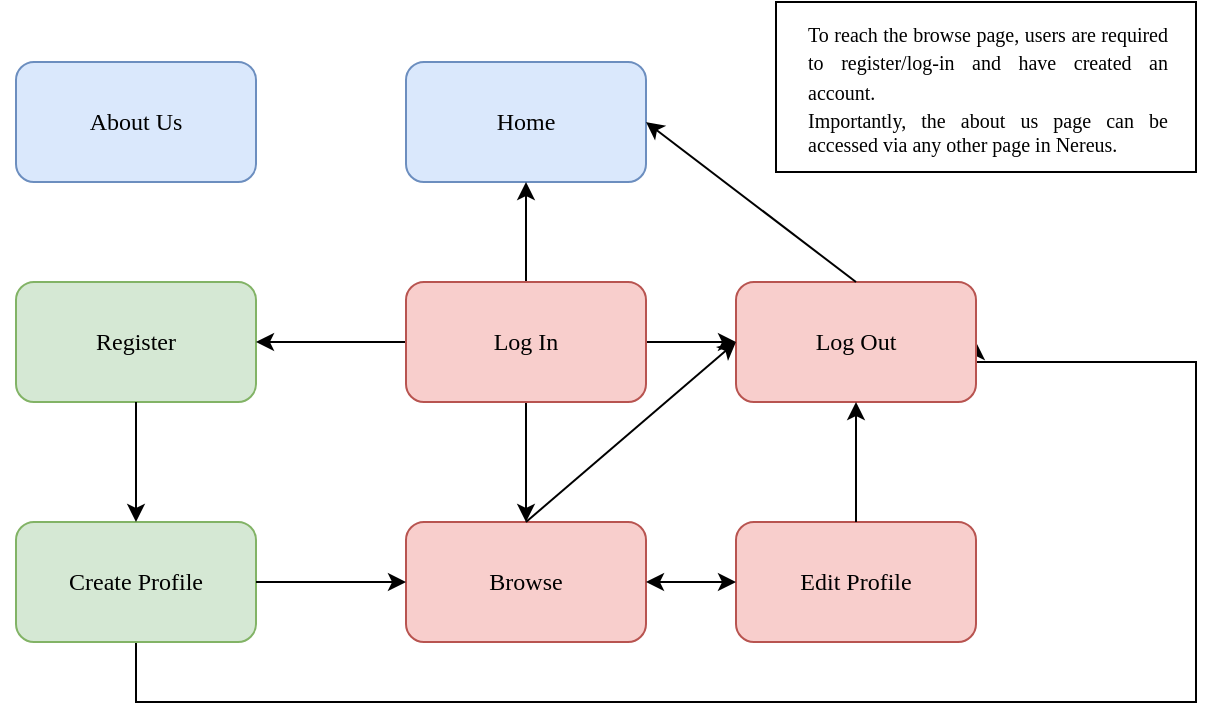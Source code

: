 <mxfile version="15.9.4" type="device"><diagram id="clMkn2NZUvpG0LlB3vOm" name="Page-1"><mxGraphModel dx="1851" dy="1055" grid="1" gridSize="10" guides="1" tooltips="1" connect="1" arrows="1" fold="1" page="1" pageScale="1" pageWidth="200" pageHeight="200" math="0" shadow="0"><root><mxCell id="0"/><mxCell id="1" parent="0"/><mxCell id="f_bDw2cPe6gJCTgNcmJY-1" value="&lt;font&gt;Home&lt;/font&gt;" style="rounded=1;whiteSpace=wrap;html=1;fillColor=#dae8fc;strokeColor=#6c8ebf;fontFamily=Lucida Console;" vertex="1" parent="1"><mxGeometry x="305" y="250" width="120" height="60" as="geometry"/></mxCell><mxCell id="f_bDw2cPe6gJCTgNcmJY-2" value="About Us" style="rounded=1;whiteSpace=wrap;html=1;fillColor=#dae8fc;strokeColor=#6c8ebf;fontFamily=Lucida Console;" vertex="1" parent="1"><mxGeometry x="110" y="250" width="120" height="60" as="geometry"/></mxCell><mxCell id="f_bDw2cPe6gJCTgNcmJY-4" value="Register" style="rounded=1;whiteSpace=wrap;html=1;fillColor=#d5e8d4;strokeColor=#82b366;fontFamily=Lucida Console;" vertex="1" parent="1"><mxGeometry x="110" y="360" width="120" height="60" as="geometry"/></mxCell><mxCell id="f_bDw2cPe6gJCTgNcmJY-6" value="" style="endArrow=classic;html=1;rounded=0;exitX=0.5;exitY=1;exitDx=0;exitDy=0;entryX=0.5;entryY=0;entryDx=0;entryDy=0;startArrow=classic;startFill=1;fontFamily=Lucida Console;" edge="1" parent="1" source="f_bDw2cPe6gJCTgNcmJY-1"><mxGeometry width="50" height="50" relative="1" as="geometry"><mxPoint x="375" y="240" as="sourcePoint"/><mxPoint x="365" y="370" as="targetPoint"/></mxGeometry></mxCell><mxCell id="f_bDw2cPe6gJCTgNcmJY-30" style="edgeStyle=orthogonalEdgeStyle;rounded=0;orthogonalLoop=1;jettySize=auto;html=1;exitX=0;exitY=0.5;exitDx=0;exitDy=0;startArrow=none;startFill=0;entryX=1;entryY=0.5;entryDx=0;entryDy=0;fontFamily=Lucida Console;" edge="1" parent="1" source="f_bDw2cPe6gJCTgNcmJY-12" target="f_bDw2cPe6gJCTgNcmJY-20"><mxGeometry relative="1" as="geometry"><mxPoint x="650" y="400" as="targetPoint"/><Array as="points"><mxPoint x="170" y="510"/><mxPoint x="170" y="570"/><mxPoint x="700" y="570"/><mxPoint x="700" y="400"/></Array></mxGeometry></mxCell><mxCell id="f_bDw2cPe6gJCTgNcmJY-12" value="Create Profile" style="rounded=1;whiteSpace=wrap;html=1;fillColor=#d5e8d4;strokeColor=#82b366;fontFamily=Lucida Console;" vertex="1" parent="1"><mxGeometry x="110" y="480" width="120" height="60" as="geometry"/></mxCell><mxCell id="f_bDw2cPe6gJCTgNcmJY-13" value="" style="endArrow=classic;html=1;rounded=0;exitX=0.5;exitY=1;exitDx=0;exitDy=0;fontFamily=Lucida Console;" edge="1" parent="1" source="f_bDw2cPe6gJCTgNcmJY-4" target="f_bDw2cPe6gJCTgNcmJY-12"><mxGeometry width="50" height="50" relative="1" as="geometry"><mxPoint x="390" y="530" as="sourcePoint"/><mxPoint x="440" y="480" as="targetPoint"/></mxGeometry></mxCell><mxCell id="f_bDw2cPe6gJCTgNcmJY-14" value="Edit Profile" style="rounded=1;whiteSpace=wrap;html=1;fillColor=#f8cecc;strokeColor=#b85450;fontFamily=Lucida Console;" vertex="1" parent="1"><mxGeometry x="470" y="480" width="120" height="60" as="geometry"/></mxCell><mxCell id="f_bDw2cPe6gJCTgNcmJY-15" value="Browse" style="rounded=1;whiteSpace=wrap;html=1;fillColor=#f8cecc;strokeColor=#b85450;fontFamily=Lucida Console;" vertex="1" parent="1"><mxGeometry x="305" y="480" width="120" height="60" as="geometry"/></mxCell><mxCell id="f_bDw2cPe6gJCTgNcmJY-16" value="" style="endArrow=classic;html=1;rounded=0;exitX=1;exitY=0.5;exitDx=0;exitDy=0;entryX=0;entryY=0.5;entryDx=0;entryDy=0;fontFamily=Lucida Console;" edge="1" parent="1" source="f_bDw2cPe6gJCTgNcmJY-12" target="f_bDw2cPe6gJCTgNcmJY-15"><mxGeometry width="50" height="50" relative="1" as="geometry"><mxPoint x="390" y="530" as="sourcePoint"/><mxPoint x="440" y="480" as="targetPoint"/></mxGeometry></mxCell><mxCell id="f_bDw2cPe6gJCTgNcmJY-17" value="" style="endArrow=classic;startArrow=classic;html=1;rounded=0;exitX=1;exitY=0.5;exitDx=0;exitDy=0;entryX=0;entryY=0.5;entryDx=0;entryDy=0;fontFamily=Lucida Console;" edge="1" parent="1" source="f_bDw2cPe6gJCTgNcmJY-15" target="f_bDw2cPe6gJCTgNcmJY-14"><mxGeometry width="50" height="50" relative="1" as="geometry"><mxPoint x="390" y="530" as="sourcePoint"/><mxPoint x="440" y="480" as="targetPoint"/></mxGeometry></mxCell><mxCell id="f_bDw2cPe6gJCTgNcmJY-18" value="" style="endArrow=classic;html=1;rounded=0;exitX=0.5;exitY=1;exitDx=0;exitDy=0;entryX=0.5;entryY=0;entryDx=0;entryDy=0;fontFamily=Lucida Console;" edge="1" parent="1" source="f_bDw2cPe6gJCTgNcmJY-28" target="f_bDw2cPe6gJCTgNcmJY-15"><mxGeometry width="50" height="50" relative="1" as="geometry"><mxPoint x="365" y="430" as="sourcePoint"/><mxPoint x="440" y="480" as="targetPoint"/></mxGeometry></mxCell><mxCell id="f_bDw2cPe6gJCTgNcmJY-20" value="Log Out" style="rounded=1;whiteSpace=wrap;html=1;fillColor=#f8cecc;strokeColor=#b85450;fontFamily=Lucida Console;" vertex="1" parent="1"><mxGeometry x="470" y="360" width="120" height="60" as="geometry"/></mxCell><mxCell id="f_bDw2cPe6gJCTgNcmJY-21" value="" style="endArrow=classic;html=1;rounded=0;exitX=1;exitY=0.5;exitDx=0;exitDy=0;entryX=0;entryY=0.5;entryDx=0;entryDy=0;fontFamily=Lucida Console;" edge="1" parent="1" source="f_bDw2cPe6gJCTgNcmJY-28" target="f_bDw2cPe6gJCTgNcmJY-20"><mxGeometry width="50" height="50" relative="1" as="geometry"><mxPoint x="425" y="400" as="sourcePoint"/><mxPoint x="440" y="480" as="targetPoint"/></mxGeometry></mxCell><mxCell id="f_bDw2cPe6gJCTgNcmJY-22" value="" style="endArrow=classic;html=1;rounded=0;exitX=0.5;exitY=0;exitDx=0;exitDy=0;entryX=0;entryY=0.5;entryDx=0;entryDy=0;fontFamily=Lucida Console;" edge="1" parent="1" source="f_bDw2cPe6gJCTgNcmJY-15" target="f_bDw2cPe6gJCTgNcmJY-20"><mxGeometry width="50" height="50" relative="1" as="geometry"><mxPoint x="390" y="530" as="sourcePoint"/><mxPoint x="440" y="480" as="targetPoint"/></mxGeometry></mxCell><mxCell id="f_bDw2cPe6gJCTgNcmJY-24" value="" style="endArrow=classic;html=1;rounded=0;exitX=0.5;exitY=0;exitDx=0;exitDy=0;entryX=0.5;entryY=1;entryDx=0;entryDy=0;fontFamily=Lucida Console;" edge="1" parent="1" source="f_bDw2cPe6gJCTgNcmJY-14" target="f_bDw2cPe6gJCTgNcmJY-20"><mxGeometry width="50" height="50" relative="1" as="geometry"><mxPoint x="375" y="490" as="sourcePoint"/><mxPoint x="480" y="410" as="targetPoint"/></mxGeometry></mxCell><mxCell id="f_bDw2cPe6gJCTgNcmJY-25" value="" style="endArrow=classic;html=1;rounded=0;exitX=0;exitY=0.5;exitDx=0;exitDy=0;fontFamily=Lucida Console;" edge="1" parent="1" source="f_bDw2cPe6gJCTgNcmJY-28" target="f_bDw2cPe6gJCTgNcmJY-4"><mxGeometry width="50" height="50" relative="1" as="geometry"><mxPoint x="305" y="400" as="sourcePoint"/><mxPoint x="375" y="490" as="targetPoint"/></mxGeometry></mxCell><mxCell id="f_bDw2cPe6gJCTgNcmJY-26" value="" style="endArrow=classic;html=1;rounded=0;exitX=0.5;exitY=0;exitDx=0;exitDy=0;entryX=1;entryY=0.5;entryDx=0;entryDy=0;fontFamily=Lucida Console;" edge="1" parent="1" source="f_bDw2cPe6gJCTgNcmJY-20" target="f_bDw2cPe6gJCTgNcmJY-1"><mxGeometry width="50" height="50" relative="1" as="geometry"><mxPoint x="450" y="460" as="sourcePoint"/><mxPoint x="365" y="230" as="targetPoint"/></mxGeometry></mxCell><mxCell id="f_bDw2cPe6gJCTgNcmJY-28" value="Log In" style="rounded=1;whiteSpace=wrap;html=1;fillColor=#f8cecc;strokeColor=#b85450;fontFamily=Lucida Console;" vertex="1" parent="1"><mxGeometry x="305" y="360" width="120" height="60" as="geometry"/></mxCell><mxCell id="f_bDw2cPe6gJCTgNcmJY-31" value="&lt;div style=&quot;text-align: justify&quot;&gt;&lt;span style=&quot;font-size: 10px&quot;&gt;To reach the browse page, users are required to register/log-in and have created an account.&lt;/span&gt;&lt;/div&gt;&lt;font&gt;&lt;div style=&quot;text-align: justify ; font-size: 2px&quot;&gt;&lt;span&gt;&lt;br&gt;&lt;/span&gt;&lt;/div&gt;&lt;span style=&quot;font-size: 10px&quot;&gt;&lt;div style=&quot;text-align: justify&quot;&gt;&lt;span&gt;Importantly, the about us page can be accessed via any other page in Nereus.&lt;/span&gt;&lt;/div&gt;&lt;/span&gt;&lt;/font&gt;" style="text;html=1;strokeColor=default;fillColor=none;align=left;verticalAlign=middle;whiteSpace=wrap;rounded=0;spacing=16;spacingTop=10;spacingBottom=10;fontFamily=Lucida Console;" vertex="1" parent="1"><mxGeometry x="490" y="220" width="210" height="85" as="geometry"/></mxCell></root></mxGraphModel></diagram></mxfile>